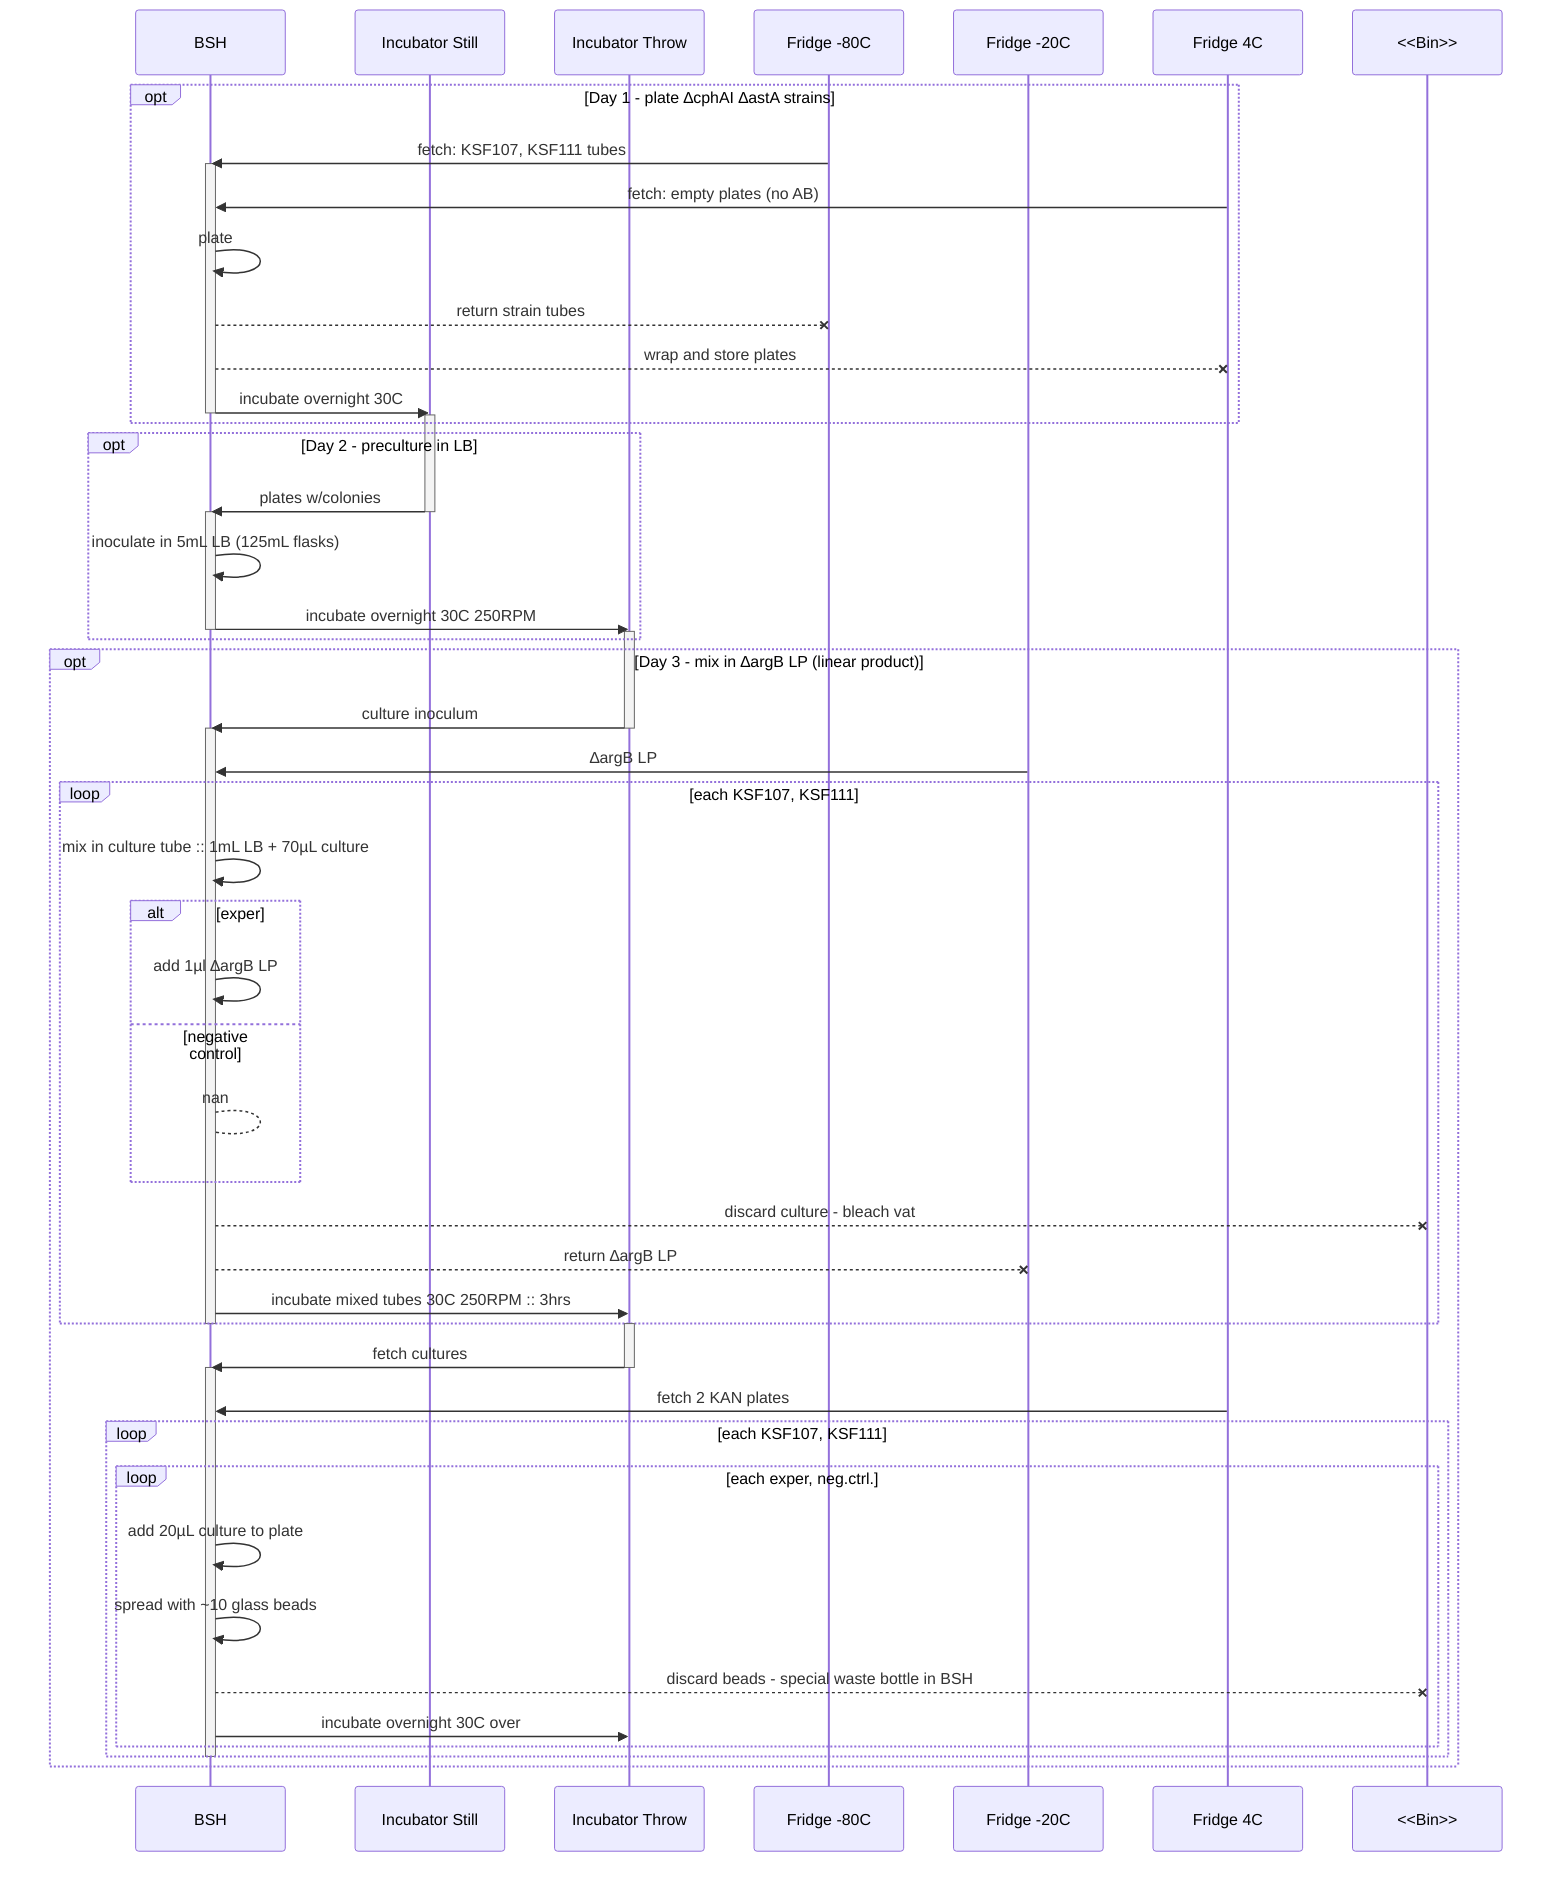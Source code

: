 %%{
  init: {
    //    'theme': 'base',
    'themeVariables': {
      'fontFamily': 'menlo'
    }
  }
}%%
%%   Character 'flask' found at U+F0C3
%% 󰙨  Character 'test-tube' found at U+F0668
%% 󰊎  Character 'bowl' found at U+F028E
%% 󰊩  Character 'bowl-outline' found at U+F02A9
%% 󰋤  Character 'bowl-mix-outline' found at U+F02E4
%% 󰘗  Character 'bowl-mix' found at U+F0617

sequenceDiagram
    participant bsh as BSH
    participant incs as Incubator Still
    participant inct as Incubator Throw
    participant fr80 as Fridge -80C
    participant fr20 as Fridge -20C
    participant fr4 as Fridge 4C
    participant bin as <<Bin>>

    opt Day 1 - plate ∆cphAI ∆astA strains
        fr80 ->> bsh: fetch: KSF107, KSF111 tubes
        activate bsh
        fr4 ->> bsh: fetch: empty plates (no AB)
        bsh ->> bsh: plate
        bsh --x fr80: return strain tubes
        bsh --x fr4: wrap and store plates
        bsh ->> incs: incubate overnight 30C
        deactivate bsh
        activate incs
    end
    opt Day 2 - preculture in LB
        incs ->> bsh: plates w/colonies
        deactivate incs
        activate bsh
        bsh ->> bsh: inoculate in 5mL LB (125mL flasks)
        bsh ->> inct: incubate overnight 30C 250RPM
        deactivate bsh
        activate inct
    end
    opt Day 3 - mix in ∆argB LP (linear product)
        inct ->> bsh: culture inoculum
        deactivate inct
        activate bsh
        fr20 ->> bsh: ∆argB LP
        loop each KSF107, KSF111
            bsh ->> bsh: mix in culture tube :: 1mL LB + 70µL culture
            alt exper
                bsh ->> bsh: add 1µl ∆argB LP
            else negative control
                bsh --> bsh: nan
            end
            bsh --x bin: discard culture - bleach vat
            bsh --x fr20: return ∆argB LP
            bsh ->> inct: incubate mixed tubes 30C 250RPM :: 3hrs
        end
        deactivate bsh
        activate inct
        inct ->> bsh: fetch cultures
        deactivate inct
        activate bsh
        fr4 ->> bsh: fetch 2 KAN plates
        loop each KSF107, KSF111
            loop each exper, neg.ctrl.
                bsh ->> bsh: add 20µL culture to plate
                bsh ->> bsh: spread with ~10 glass beads
                bsh --x bin: discard beads - special waste bottle in BSH
                bsh ->> inct: incubate overnight 30C over
            end
        end
        deactivate bsh
    end